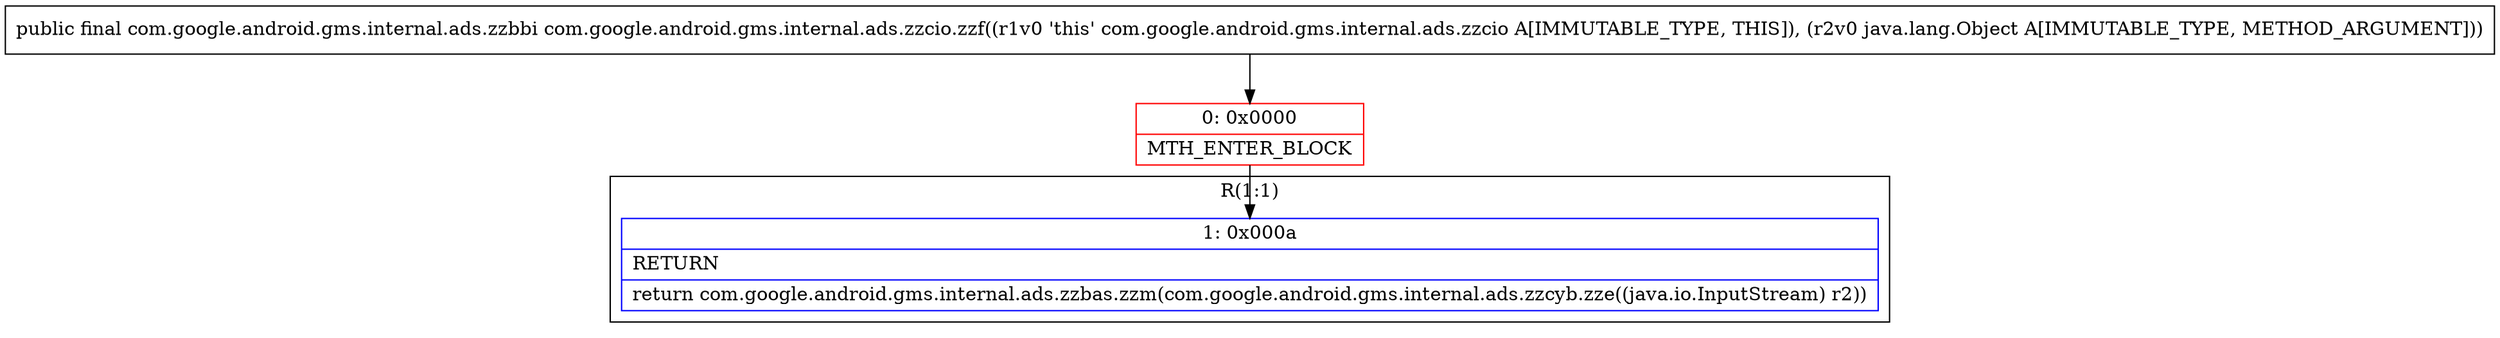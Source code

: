 digraph "CFG forcom.google.android.gms.internal.ads.zzcio.zzf(Ljava\/lang\/Object;)Lcom\/google\/android\/gms\/internal\/ads\/zzbbi;" {
subgraph cluster_Region_1224691148 {
label = "R(1:1)";
node [shape=record,color=blue];
Node_1 [shape=record,label="{1\:\ 0x000a|RETURN\l|return com.google.android.gms.internal.ads.zzbas.zzm(com.google.android.gms.internal.ads.zzcyb.zze((java.io.InputStream) r2))\l}"];
}
Node_0 [shape=record,color=red,label="{0\:\ 0x0000|MTH_ENTER_BLOCK\l}"];
MethodNode[shape=record,label="{public final com.google.android.gms.internal.ads.zzbbi com.google.android.gms.internal.ads.zzcio.zzf((r1v0 'this' com.google.android.gms.internal.ads.zzcio A[IMMUTABLE_TYPE, THIS]), (r2v0 java.lang.Object A[IMMUTABLE_TYPE, METHOD_ARGUMENT])) }"];
MethodNode -> Node_0;
Node_0 -> Node_1;
}

